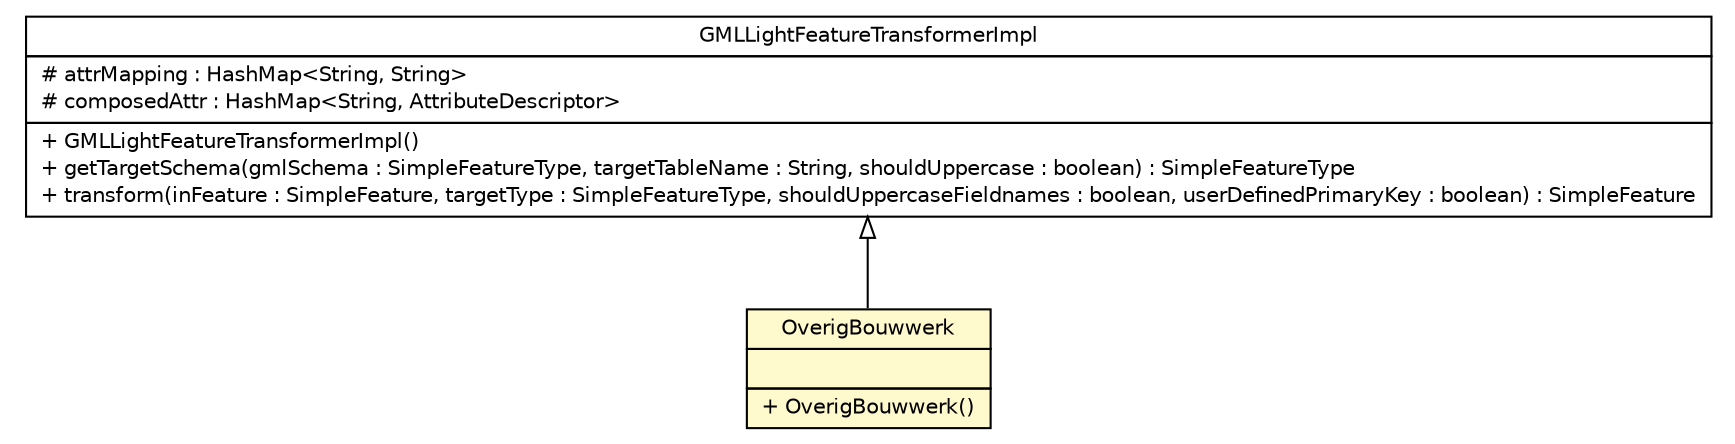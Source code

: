 #!/usr/local/bin/dot
#
# Class diagram 
# Generated by UMLGraph version R5_6-24-gf6e263 (http://www.umlgraph.org/)
#

digraph G {
	edge [fontname="Helvetica",fontsize=10,labelfontname="Helvetica",labelfontsize=10];
	node [fontname="Helvetica",fontsize=10,shape=plaintext];
	nodesep=0.25;
	ranksep=0.5;
	// nl.b3p.brmo.loader.gml.light.OverigBouwwerk
	c1068 [label=<<table title="nl.b3p.brmo.loader.gml.light.OverigBouwwerk" border="0" cellborder="1" cellspacing="0" cellpadding="2" port="p" bgcolor="lemonChiffon" href="./OverigBouwwerk.html">
		<tr><td><table border="0" cellspacing="0" cellpadding="1">
<tr><td align="center" balign="center"> OverigBouwwerk </td></tr>
		</table></td></tr>
		<tr><td><table border="0" cellspacing="0" cellpadding="1">
<tr><td align="left" balign="left">  </td></tr>
		</table></td></tr>
		<tr><td><table border="0" cellspacing="0" cellpadding="1">
<tr><td align="left" balign="left"> + OverigBouwwerk() </td></tr>
		</table></td></tr>
		</table>>, URL="./OverigBouwwerk.html", fontname="Helvetica", fontcolor="black", fontsize=10.0];
	// nl.b3p.brmo.loader.gml.light.GMLLightFeatureTransformerImpl
	c1069 [label=<<table title="nl.b3p.brmo.loader.gml.light.GMLLightFeatureTransformerImpl" border="0" cellborder="1" cellspacing="0" cellpadding="2" port="p" href="./GMLLightFeatureTransformerImpl.html">
		<tr><td><table border="0" cellspacing="0" cellpadding="1">
<tr><td align="center" balign="center"> GMLLightFeatureTransformerImpl </td></tr>
		</table></td></tr>
		<tr><td><table border="0" cellspacing="0" cellpadding="1">
<tr><td align="left" balign="left"> # attrMapping : HashMap&lt;String, String&gt; </td></tr>
<tr><td align="left" balign="left"> # composedAttr : HashMap&lt;String, AttributeDescriptor&gt; </td></tr>
		</table></td></tr>
		<tr><td><table border="0" cellspacing="0" cellpadding="1">
<tr><td align="left" balign="left"> + GMLLightFeatureTransformerImpl() </td></tr>
<tr><td align="left" balign="left"> + getTargetSchema(gmlSchema : SimpleFeatureType, targetTableName : String, shouldUppercase : boolean) : SimpleFeatureType </td></tr>
<tr><td align="left" balign="left"> + transform(inFeature : SimpleFeature, targetType : SimpleFeatureType, shouldUppercaseFieldnames : boolean, userDefinedPrimaryKey : boolean) : SimpleFeature </td></tr>
		</table></td></tr>
		</table>>, URL="./GMLLightFeatureTransformerImpl.html", fontname="Helvetica", fontcolor="black", fontsize=10.0];
	//nl.b3p.brmo.loader.gml.light.OverigBouwwerk extends nl.b3p.brmo.loader.gml.light.GMLLightFeatureTransformerImpl
	c1069:p -> c1068:p [dir=back,arrowtail=empty];
}

